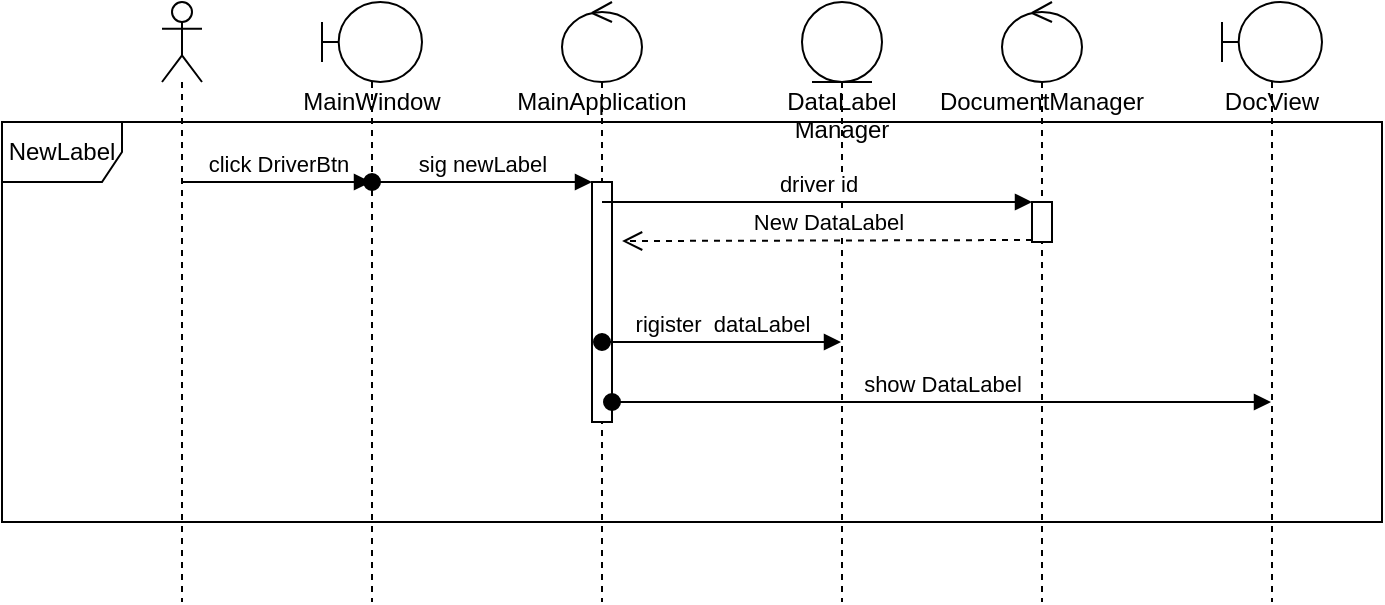 <mxfile>
    <diagram id="re359f8hlKYqjySJvNsi" name="第 1 页">
        <mxGraphModel dx="770" dy="759" grid="1" gridSize="10" guides="1" tooltips="1" connect="1" arrows="1" fold="1" page="1" pageScale="1" pageWidth="827" pageHeight="1169" math="0" shadow="0">
            <root>
                <mxCell id="0"/>
                <mxCell id="1" parent="0"/>
                <mxCell id="2" value="NewLabel" style="shape=umlFrame;whiteSpace=wrap;html=1;" vertex="1" parent="1">
                    <mxGeometry x="80" y="270" width="690" height="200" as="geometry"/>
                </mxCell>
                <mxCell id="3" value="MainWindow" style="shape=umlLifeline;participant=umlBoundary;perimeter=lifelinePerimeter;whiteSpace=wrap;html=1;container=1;collapsible=0;recursiveResize=0;verticalAlign=top;spacingTop=36;outlineConnect=0;" vertex="1" parent="1">
                    <mxGeometry x="240" y="210" width="50" height="300" as="geometry"/>
                </mxCell>
                <mxCell id="4" value="DocumentManager" style="shape=umlLifeline;participant=umlControl;perimeter=lifelinePerimeter;whiteSpace=wrap;html=1;container=1;collapsible=0;recursiveResize=0;verticalAlign=top;spacingTop=36;outlineConnect=0;" vertex="1" parent="1">
                    <mxGeometry x="580" y="210" width="40" height="300" as="geometry"/>
                </mxCell>
                <mxCell id="5" value="" style="html=1;points=[];perimeter=orthogonalPerimeter;" vertex="1" parent="4">
                    <mxGeometry x="15" y="100" width="10" height="20" as="geometry"/>
                </mxCell>
                <mxCell id="6" value="" style="shape=umlLifeline;participant=umlActor;perimeter=lifelinePerimeter;whiteSpace=wrap;html=1;container=1;collapsible=0;recursiveResize=0;verticalAlign=top;spacingTop=36;outlineConnect=0;" vertex="1" parent="1">
                    <mxGeometry x="160" y="210" width="20" height="300" as="geometry"/>
                </mxCell>
                <mxCell id="7" value="click DriverBtn" style="html=1;verticalAlign=bottom;endArrow=block;" edge="1" parent="1" source="6" target="3">
                    <mxGeometry width="80" relative="1" as="geometry">
                        <mxPoint x="180" y="300" as="sourcePoint"/>
                        <mxPoint x="260" y="300" as="targetPoint"/>
                        <Array as="points">
                            <mxPoint x="230" y="300"/>
                        </Array>
                    </mxGeometry>
                </mxCell>
                <mxCell id="8" value="MainApplication" style="shape=umlLifeline;participant=umlControl;perimeter=lifelinePerimeter;whiteSpace=wrap;html=1;container=1;collapsible=0;recursiveResize=0;verticalAlign=top;spacingTop=36;outlineConnect=0;" vertex="1" parent="1">
                    <mxGeometry x="360" y="210" width="40" height="300" as="geometry"/>
                </mxCell>
                <mxCell id="9" value="" style="html=1;points=[];perimeter=orthogonalPerimeter;" vertex="1" parent="8">
                    <mxGeometry x="15" y="90" width="10" height="120" as="geometry"/>
                </mxCell>
                <mxCell id="10" value="rigister&amp;nbsp; dataLabel" style="html=1;verticalAlign=bottom;startArrow=oval;startFill=1;endArrow=block;startSize=8;" edge="1" parent="8" target="12">
                    <mxGeometry width="60" relative="1" as="geometry">
                        <mxPoint x="20" y="170" as="sourcePoint"/>
                        <mxPoint x="80" y="170" as="targetPoint"/>
                    </mxGeometry>
                </mxCell>
                <mxCell id="11" value="sig newLabel" style="html=1;verticalAlign=bottom;startArrow=oval;endArrow=block;startSize=8;" edge="1" parent="1" source="3" target="9">
                    <mxGeometry relative="1" as="geometry">
                        <mxPoint x="315" y="310" as="sourcePoint"/>
                        <Array as="points">
                            <mxPoint x="350" y="300"/>
                        </Array>
                    </mxGeometry>
                </mxCell>
                <mxCell id="12" value="DataLabel Manager" style="shape=umlLifeline;participant=umlEntity;perimeter=lifelinePerimeter;whiteSpace=wrap;html=1;container=1;collapsible=0;recursiveResize=0;verticalAlign=top;spacingTop=36;outlineConnect=0;" vertex="1" parent="1">
                    <mxGeometry x="480" y="210" width="40" height="300" as="geometry"/>
                </mxCell>
                <mxCell id="13" value="driver id" style="html=1;verticalAlign=bottom;endArrow=block;entryX=0;entryY=0;" edge="1" parent="1" target="5">
                    <mxGeometry relative="1" as="geometry">
                        <mxPoint x="380" y="310" as="sourcePoint"/>
                    </mxGeometry>
                </mxCell>
                <mxCell id="14" value="New DataLabel" style="html=1;verticalAlign=bottom;endArrow=open;dashed=1;endSize=8;exitX=0;exitY=0.95;entryX=1.504;entryY=0.246;entryDx=0;entryDy=0;entryPerimeter=0;" edge="1" parent="1" source="5" target="9">
                    <mxGeometry relative="1" as="geometry">
                        <mxPoint x="380" y="360" as="targetPoint"/>
                    </mxGeometry>
                </mxCell>
                <mxCell id="15" value="DocView" style="shape=umlLifeline;participant=umlBoundary;perimeter=lifelinePerimeter;whiteSpace=wrap;html=1;container=1;collapsible=0;recursiveResize=0;verticalAlign=top;spacingTop=36;outlineConnect=0;" vertex="1" parent="1">
                    <mxGeometry x="690" y="210" width="50" height="300" as="geometry"/>
                </mxCell>
                <mxCell id="16" value="show DataLabel" style="html=1;verticalAlign=bottom;startArrow=oval;startFill=1;endArrow=block;startSize=8;" edge="1" parent="1" source="9" target="15">
                    <mxGeometry width="60" relative="1" as="geometry">
                        <mxPoint x="390" y="390" as="sourcePoint"/>
                        <mxPoint x="509.5" y="390" as="targetPoint"/>
                        <Array as="points">
                            <mxPoint x="630" y="410"/>
                        </Array>
                    </mxGeometry>
                </mxCell>
            </root>
        </mxGraphModel>
    </diagram>
</mxfile>